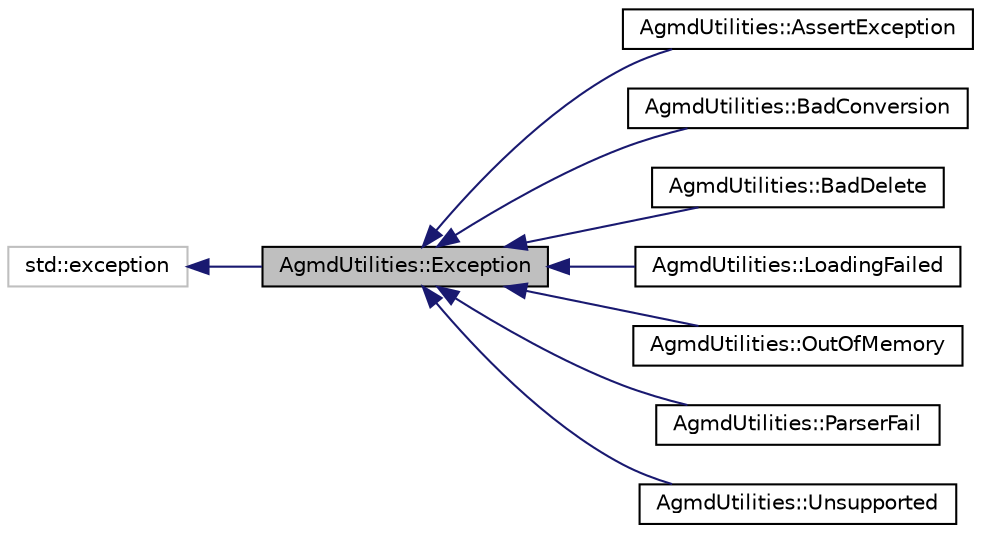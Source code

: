 digraph "AgmdUtilities::Exception"
{
  edge [fontname="Helvetica",fontsize="10",labelfontname="Helvetica",labelfontsize="10"];
  node [fontname="Helvetica",fontsize="10",shape=record];
  rankdir="LR";
  Node1 [label="AgmdUtilities::Exception",height=0.2,width=0.4,color="black", fillcolor="grey75", style="filled" fontcolor="black"];
  Node2 -> Node1 [dir="back",color="midnightblue",fontsize="10",style="solid",fontname="Helvetica"];
  Node2 [label="std::exception",height=0.2,width=0.4,color="grey75", fillcolor="white", style="filled"];
  Node1 -> Node3 [dir="back",color="midnightblue",fontsize="10",style="solid",fontname="Helvetica"];
  Node3 [label="AgmdUtilities::AssertException",height=0.2,width=0.4,color="black", fillcolor="white", style="filled",URL="$struct_agmd_utilities_1_1_assert_exception.html"];
  Node1 -> Node4 [dir="back",color="midnightblue",fontsize="10",style="solid",fontname="Helvetica"];
  Node4 [label="AgmdUtilities::BadConversion",height=0.2,width=0.4,color="black", fillcolor="white", style="filled",URL="$struct_agmd_utilities_1_1_bad_conversion.html"];
  Node1 -> Node5 [dir="back",color="midnightblue",fontsize="10",style="solid",fontname="Helvetica"];
  Node5 [label="AgmdUtilities::BadDelete",height=0.2,width=0.4,color="black", fillcolor="white", style="filled",URL="$struct_agmd_utilities_1_1_bad_delete.html"];
  Node1 -> Node6 [dir="back",color="midnightblue",fontsize="10",style="solid",fontname="Helvetica"];
  Node6 [label="AgmdUtilities::LoadingFailed",height=0.2,width=0.4,color="black", fillcolor="white", style="filled",URL="$struct_agmd_utilities_1_1_loading_failed.html"];
  Node1 -> Node7 [dir="back",color="midnightblue",fontsize="10",style="solid",fontname="Helvetica"];
  Node7 [label="AgmdUtilities::OutOfMemory",height=0.2,width=0.4,color="black", fillcolor="white", style="filled",URL="$struct_agmd_utilities_1_1_out_of_memory.html"];
  Node1 -> Node8 [dir="back",color="midnightblue",fontsize="10",style="solid",fontname="Helvetica"];
  Node8 [label="AgmdUtilities::ParserFail",height=0.2,width=0.4,color="black", fillcolor="white", style="filled",URL="$struct_agmd_utilities_1_1_parser_fail.html"];
  Node1 -> Node9 [dir="back",color="midnightblue",fontsize="10",style="solid",fontname="Helvetica"];
  Node9 [label="AgmdUtilities::Unsupported",height=0.2,width=0.4,color="black", fillcolor="white", style="filled",URL="$struct_agmd_utilities_1_1_unsupported.html"];
}
